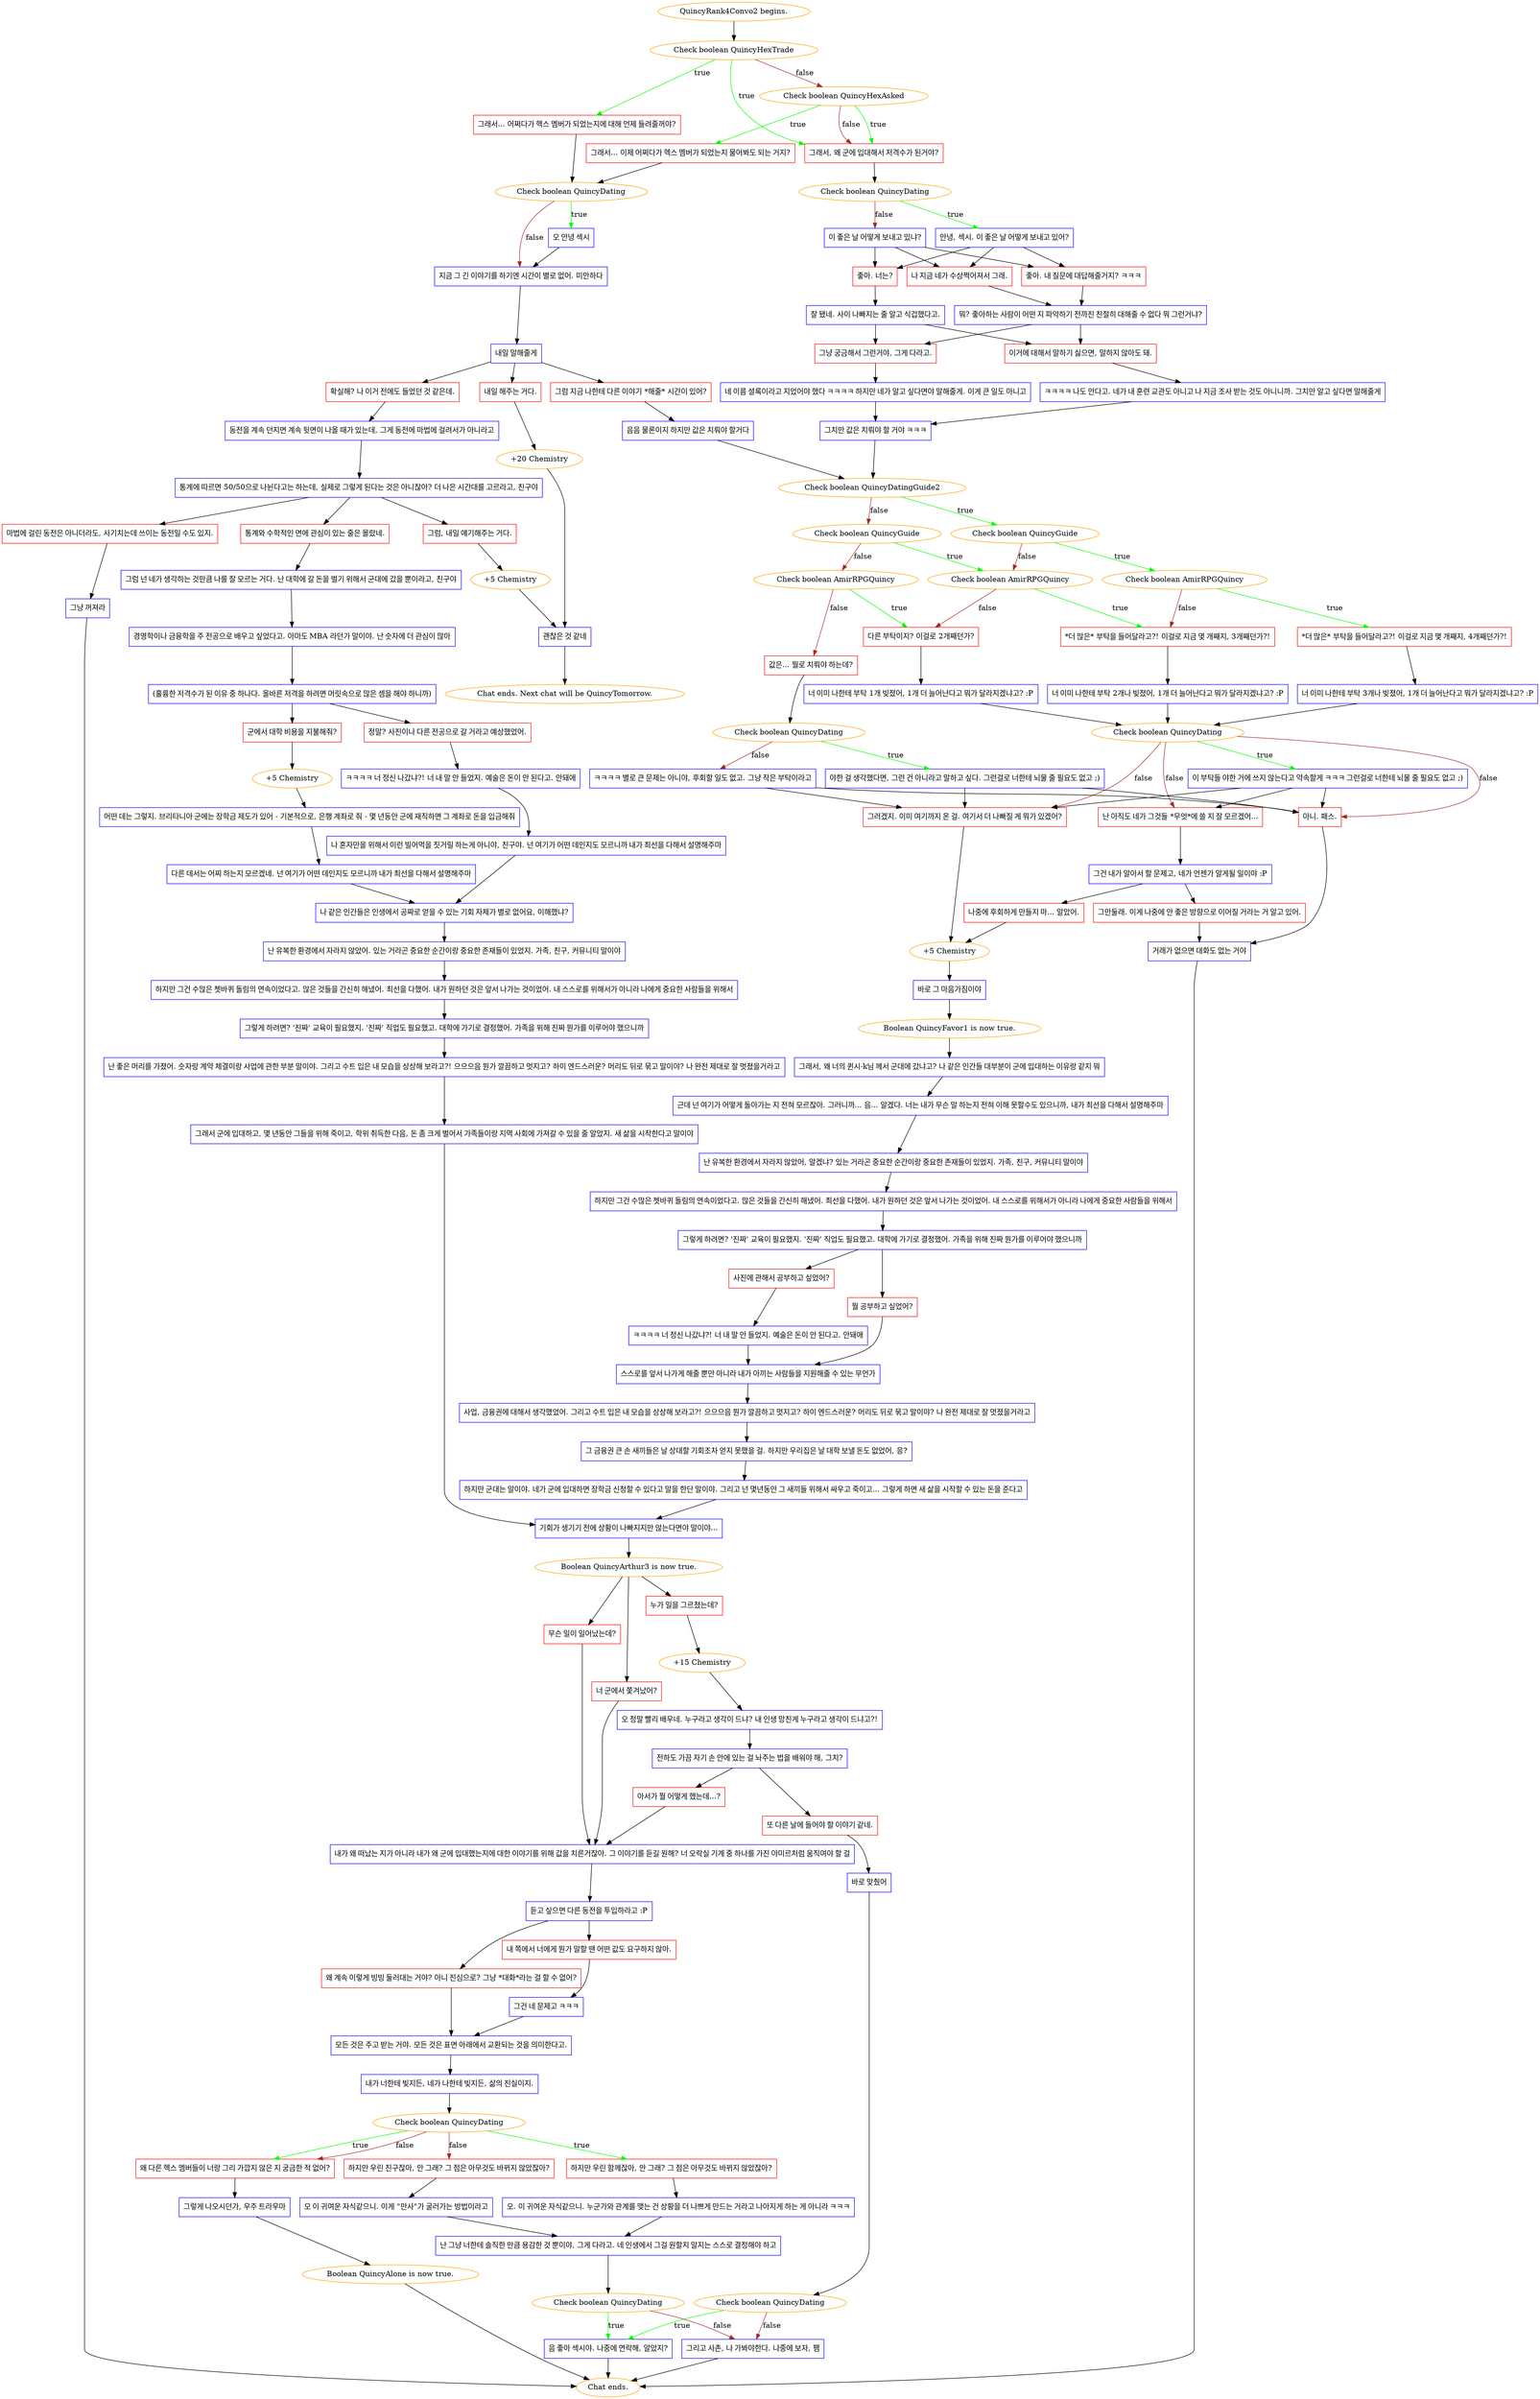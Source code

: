 digraph {
	"QuincyRank4Convo2 begins." [color=orange];
		"QuincyRank4Convo2 begins." -> j2253162781;
	j2253162781 [label="Check boolean QuincyHexTrade",color=orange];
		j2253162781 -> j3158217209 [label=true,color=green];
		j2253162781 -> j3298459594 [label=true,color=green];
		j2253162781 -> j3813648319 [label=false,color=brown];
	j3158217209 [label="그래서, 왜 군에 입대해서 저격수가 된거야?",shape=box,color=red];
		j3158217209 -> j975604575;
	j3298459594 [label="그래서... 어쩌다가 헥스 멤버가 되었는지에 대해 언제 들려줄꺼야?",shape=box,color=red];
		j3298459594 -> j1313632766;
	j3813648319 [label="Check boolean QuincyHexAsked",color=orange];
		j3813648319 -> j874304598 [label=true,color=green];
		j3813648319 -> j3158217209 [label=true,color=green];
		j3813648319 -> j3158217209 [label=false,color=brown];
	j975604575 [label="Check boolean QuincyDating",color=orange];
		j975604575 -> j1713596277 [label=true,color=green];
		j975604575 -> j803643032 [label=false,color=brown];
	j1313632766 [label="Check boolean QuincyDating",color=orange];
		j1313632766 -> j3695226123 [label=true,color=green];
		j1313632766 -> j1354313113 [label=false,color=brown];
	j874304598 [label="그래서... 이제 어쩌다가 헥스 멤버가 되었는지 물어봐도 되는 거지?",shape=box,color=red];
		j874304598 -> j1313632766;
	j1713596277 [label="안녕, 섹시. 이 좋은 날 어떻게 보내고 있어?",shape=box,color=blue];
		j1713596277 -> j3671399121;
		j1713596277 -> j726060049;
		j1713596277 -> j4174780911;
	j803643032 [label="이 좋은 날 어떻게 보내고 있냐?",shape=box,color=blue];
		j803643032 -> j3671399121;
		j803643032 -> j726060049;
		j803643032 -> j4174780911;
	j3695226123 [label="오 안녕 섹시",shape=box,color=blue];
		j3695226123 -> j1354313113;
	j1354313113 [label="지금 그 긴 이야기를 하기엔 시간이 별로 없어. 미안하다",shape=box,color=blue];
		j1354313113 -> j1769957881;
	j3671399121 [label="좋아. 너는?",shape=box,color=red];
		j3671399121 -> j1399257219;
	j726060049 [label="나 지금 네가 수상쩍어져서 그래.",shape=box,color=red];
		j726060049 -> j2174833766;
	j4174780911 [label="좋아. 내 질문에 대답해줄거지? ㅋㅋㅋ",shape=box,color=red];
		j4174780911 -> j2174833766;
	j1769957881 [label="내일 말해줄게",shape=box,color=blue];
		j1769957881 -> j3348347474;
		j1769957881 -> j1069355970;
		j1769957881 -> j1747331341;
	j1399257219 [label="잘 됐네. 사이 나빠지는 줄 알고 식겁했다고.",shape=box,color=blue];
		j1399257219 -> j689607635;
		j1399257219 -> j456464320;
	j2174833766 [label="뭐? 좋아하는 사람이 어떤 지 파악하기 전까진 친절히 대해줄 수 없다 뭐 그런거냐?",shape=box,color=blue];
		j2174833766 -> j689607635;
		j2174833766 -> j456464320;
	j3348347474 [label="그럼 지금 나한테 다른 이야기 *해줄* 시간이 있어?",shape=box,color=red];
		j3348347474 -> j968805054;
	j1069355970 [label="확실해? 나 이거 전에도 들었던 것 같은데.",shape=box,color=red];
		j1069355970 -> j897905598;
	j1747331341 [label="내일 해주는 거다.",shape=box,color=red];
		j1747331341 -> j592226154;
	j689607635 [label="그냥 궁금해서 그런거야, 그게 다라고.",shape=box,color=red];
		j689607635 -> j3777011864;
	j456464320 [label="이거에 대해서 말하기 싫으면, 말하지 않아도 돼.",shape=box,color=red];
		j456464320 -> j3036847512;
	j968805054 [label="음음 물론이지 하지만 값은 치뤄야 할거다",shape=box,color=blue];
		j968805054 -> j3024806683;
	j897905598 [label="동전을 계속 던지면 계속 뒷면이 나올 때가 있는데, 그게 동전에 마법에 걸려서가 아니라고",shape=box,color=blue];
		j897905598 -> j3902151572;
	j592226154 [label="+20 Chemistry",color=orange];
		j592226154 -> j3207248427;
	j3777011864 [label="네 이름 셜록이라고 지었어야 했다 ㅋㅋㅋㅋ 하지만 네가 알고 싶다면야 말해줄게. 이게 큰 일도 아니고",shape=box,color=blue];
		j3777011864 -> j2009037452;
	j3036847512 [label="ㅋㅋㅋㅋ 나도 안다고. 네가 내 훈련 교관도 아니고 나 지금 조사 받는 것도 아니니까. 그치만 알고 싶다면 말해줄게",shape=box,color=blue];
		j3036847512 -> j2009037452;
	j3024806683 [label="Check boolean QuincyDatingGuide2",color=orange];
		j3024806683 -> j669743190 [label=true,color=green];
		j3024806683 -> j43061601 [label=false,color=brown];
	j3902151572 [label="통계에 따르면 50/50으로 나뉜다고는 하는데, 실제로 그렇게 된다는 것은 아니잖아? 더 나은 시간대를 고르라고, 친구야",shape=box,color=blue];
		j3902151572 -> j1715528435;
		j3902151572 -> j2209220155;
		j3902151572 -> j2154584203;
	j3207248427 [label="괜찮은 것 같네",shape=box,color=blue];
		j3207248427 -> "Chat ends. Next chat will be QuincyTomorrow.";
	j2009037452 [label="그치만 값은 치뤄야 할 거야 ㅋㅋㅋ",shape=box,color=blue];
		j2009037452 -> j3024806683;
	j669743190 [label="Check boolean QuincyGuide",color=orange];
		j669743190 -> j2725101485 [label=true,color=green];
		j669743190 -> j2826705318 [label=false,color=brown];
	j43061601 [label="Check boolean QuincyGuide",color=orange];
		j43061601 -> j2826705318 [label=true,color=green];
		j43061601 -> j2323465099 [label=false,color=brown];
	j1715528435 [label="통계와 수학적인 면에 관심이 있는 줄은 몰랐네.",shape=box,color=red];
		j1715528435 -> j1813919087;
	j2209220155 [label="마법에 걸린 동전은 아니더라도, 사기치는데 쓰이는 동전일 수도 있지.",shape=box,color=red];
		j2209220155 -> j755280140;
	j2154584203 [label="그럼, 내일 얘기해주는 거다.",shape=box,color=red];
		j2154584203 -> j3523642642;
	"Chat ends. Next chat will be QuincyTomorrow." [color=orange];
	j2725101485 [label="Check boolean AmirRPGQuincy",color=orange];
		j2725101485 -> j1196127690 [label=true,color=green];
		j2725101485 -> j4232251387 [label=false,color=brown];
	j2826705318 [label="Check boolean AmirRPGQuincy",color=orange];
		j2826705318 -> j4232251387 [label=true,color=green];
		j2826705318 -> j839780167 [label=false,color=brown];
	j2323465099 [label="Check boolean AmirRPGQuincy",color=orange];
		j2323465099 -> j839780167 [label=true,color=green];
		j2323465099 -> j537473625 [label=false,color=brown];
	j1813919087 [label="그럼 넌 네가 생각하는 것만큼 나를 잘 모르는 거다. 난 대학에 갈 돈을 벌기 위해서 군대에 갔을 뿐이라고, 친구야",shape=box,color=blue];
		j1813919087 -> j483158456;
	j755280140 [label="그냥 꺼져라",shape=box,color=blue];
		j755280140 -> "Chat ends.";
	j3523642642 [label="+5 Chemistry",color=orange];
		j3523642642 -> j3207248427;
	j1196127690 [label="*더 많은* 부탁을 들어달라고?! 이걸로 지금 몇 개째지, 4개째던가?!",shape=box,color=red];
		j1196127690 -> j132267848;
	j4232251387 [label="*더 많은* 부탁을 들어달라고?! 이걸로 지금 몇 개째지, 3개째던가?!",shape=box,color=red];
		j4232251387 -> j1841069864;
	j839780167 [label="다른 부탁이지? 이걸로 2개째던가?",shape=box,color=red];
		j839780167 -> j3022826755;
	j537473625 [label="값은... 뭘로 치뤄야 하는데?",shape=box,color=red];
		j537473625 -> j1693636721;
	j483158456 [label="경영학이나 금융학을 주 전공으로 배우고 싶었다고. 아마도 MBA 라던가 말이야. 난 숫자에 더 관심이 많아",shape=box,color=blue];
		j483158456 -> j2862311838;
	"Chat ends." [color=orange];
	j132267848 [label="너 이미 나한테 부탁 3개나 빚졌어, 1개 더 늘어난다고 뭐가 달라지겠냐고? :P",shape=box,color=blue];
		j132267848 -> j3185193467;
	j1841069864 [label="너 이미 나한테 부탁 2개나 빚졌어, 1개 더 늘어난다고 뭐가 달라지겠냐고? :P",shape=box,color=blue];
		j1841069864 -> j3185193467;
	j3022826755 [label="너 이미 나한테 부탁 1개 빚졌어, 1개 더 늘어난다고 뭐가 달라지겠냐고? :P",shape=box,color=blue];
		j3022826755 -> j3185193467;
	j1693636721 [label="Check boolean QuincyDating",color=orange];
		j1693636721 -> j1291128631 [label=true,color=green];
		j1693636721 -> j3191137930 [label=false,color=brown];
	j2862311838 [label="(훌륭한 저격수가 된 이유 중 하나다. 올바른 저격을 하려면 머릿속으로 많은 셈을 해야 하니까)",shape=box,color=blue];
		j2862311838 -> j1627505148;
		j2862311838 -> j2936026808;
	j3185193467 [label="Check boolean QuincyDating",color=orange];
		j3185193467 -> j3689604616 [label=true,color=green];
		j3185193467 -> j822092941 [label=false,color=brown];
		j3185193467 -> j110193542 [label=false,color=brown];
		j3185193467 -> j934108257 [label=false,color=brown];
	j1291128631 [label="야한 걸 생각했다면, 그런 건 아니라고 말하고 싶다. 그런걸로 너한테 뇌물 줄 필요도 없고 ;)",shape=box,color=blue];
		j1291128631 -> j934108257;
		j1291128631 -> j110193542;
	j3191137930 [label="ㅋㅋㅋㅋ 별로 큰 문제는 아니야, 후회할 일도 없고. 그냥 작은 부탁이라고",shape=box,color=blue];
		j3191137930 -> j934108257;
		j3191137930 -> j110193542;
	j1627505148 [label="정말? 사진이나 다른 전공으로 갈 거라고 예상했었어.",shape=box,color=red];
		j1627505148 -> j3837936923;
	j2936026808 [label="군에서 대학 비용을 지불해줘?",shape=box,color=red];
		j2936026808 -> j2867702378;
	j3689604616 [label="이 부탁들 야한 거에 쓰지 않는다고 약속할게 ㅋㅋㅋ 그런걸로 너한테 뇌물 줄 필요도 없고 ;)",shape=box,color=blue];
		j3689604616 -> j822092941;
		j3689604616 -> j110193542;
		j3689604616 -> j934108257;
	j822092941 [label="난 아직도 네가 그것들 *무엇*에 쓸 지 잘 모르겠어...",shape=box,color=red];
		j822092941 -> j4157424178;
	j110193542 [label="아니. 패스.",shape=box,color=red];
		j110193542 -> j215236561;
	j934108257 [label="그러겠지. 이미 여기까지 온 걸. 여기서 더 나빠질 게 뭐가 있겠어?",shape=box,color=red];
		j934108257 -> j3784679526;
	j3837936923 [label="ㅋㅋㅋㅋ 너 정신 나갔냐?! 너 내 말 안 들었지. 예술은 돈이 안 된다고. 안돼애",shape=box,color=blue];
		j3837936923 -> j3964537334;
	j2867702378 [label="+5 Chemistry",color=orange];
		j2867702378 -> j2338842608;
	j4157424178 [label="그건 내가 알아서 할 문제고, 네가 언젠가 알게될 일이야 :P",shape=box,color=blue];
		j4157424178 -> j2553684657;
		j4157424178 -> j2479224873;
	j215236561 [label="거래가 없으면 대화도 없는 거야",shape=box,color=blue];
		j215236561 -> "Chat ends.";
	j3784679526 [label="+5 Chemistry",color=orange];
		j3784679526 -> j2856483542;
	j3964537334 [label="나 혼자만을 위해서 이런 빌어먹을 짓거릴 하는게 아니야, 친구야. 넌 여기가 어떤 데인지도 모르니까 내가 최선을 다해서 설명해주마",shape=box,color=blue];
		j3964537334 -> j690392029;
	j2338842608 [label="어떤 데는 그렇지. 브리타니아 군에는 장학금 제도가 있어 - 기본적으로, 은행 계좌로 줘 - 몇 년동안 군에 재직하면 그 계좌로 돈을 입금해줘",shape=box,color=blue];
		j2338842608 -> j2653813146;
	j2553684657 [label="나중에 후회하게 만들지 마... 알았어.",shape=box,color=red];
		j2553684657 -> j3784679526;
	j2479224873 [label="그만둘래. 이게 나중에 안 좋은 방향으로 이어질 거라는 거 알고 있어.",shape=box,color=red];
		j2479224873 -> j215236561;
	j2856483542 [label="바로 그 마음가짐이야",shape=box,color=blue];
		j2856483542 -> j2144822621;
	j690392029 [label="나 같은 인간들은 인생에서 공짜로 얻을 수 있는 기회 자체가 별로 없어요, 이해했냐?",shape=box,color=blue];
		j690392029 -> j4156618547;
	j2653813146 [label="다른 데서는 어찌 하는지 모르겠네. 넌 여기가 어떤 데인지도 모르니까 내가 최선을 다해서 설명해주마",shape=box,color=blue];
		j2653813146 -> j690392029;
	j2144822621 [label="Boolean QuincyFavor1 is now true.",color=orange];
		j2144822621 -> j359351372;
	j4156618547 [label="난 유복한 환경에서 자라지 않았어. 있는 거라곤 중요한 순간이랑 중요한 존재들이 있었지. 가족, 친구, 커뮤니티 말이야",shape=box,color=blue];
		j4156618547 -> j3595119969;
	j359351372 [label="그래서, 왜 너의 퀸시-k님 께서 군대에 갔냐고? 나 같은 인간들 대부분이 군에 입대하는 이유랑 같지 뭐",shape=box,color=blue];
		j359351372 -> j2729204910;
	j3595119969 [label="하지만 그건 수많은 쳇바퀴 돌림의 연속이었다고. 많은 것들을 간신히 해냈어. 최선을 다했어. 내가 원하던 것은 앞서 나가는 것이었어. 내 스스로를 위해서가 아니라 나에게 중요한 사람들을 위해서",shape=box,color=blue];
		j3595119969 -> j3549280519;
	j2729204910 [label="근데 넌 여기가 어떻게 돌아가는 지 전혀 모르잖아. 그러니까... 음... 알겠다. 너는 내가 무슨 말 하는지 전혀 이해 못할수도 있으니까, 내가 최선을 다해서 설명해주마",shape=box,color=blue];
		j2729204910 -> j1836372412;
	j3549280519 [label="그렇게 하려면? '진짜' 교육이 필요했지. '진짜' 직업도 필요했고. 대학에 가기로 결정했어. 가족을 위해 진짜 뭔가를 이루어야 했으니까",shape=box,color=blue];
		j3549280519 -> j107118085;
	j1836372412 [label="난 유복한 환경에서 자라지 않았어, 알겠냐? 있는 거라곤 중요한 순간이랑 중요한 존재들이 있었지. 가족, 친구, 커뮤니티 말이야",shape=box,color=blue];
		j1836372412 -> j3714421131;
	j107118085 [label="난 좋은 머리를 가졌어. 숫자랑 계약 체결이랑 사업에 관한 부분 말이야. 그리고 수트 입은 내 모습을 상상해 보라고?! 으으으음 뭔가 깔끔하고 멋지고? 하이 엔드스러운? 머리도 뒤로 묶고 말이야? 나 완전 제대로 잘 멋졌을거라고",shape=box,color=blue];
		j107118085 -> j90343130;
	j3714421131 [label="하지만 그건 수많은 쳇바퀴 돌림의 연속이었다고. 많은 것들을 간신히 해냈어. 최선을 다했어. 내가 원하던 것은 앞서 나가는 것이었어. 내 스스로를 위해서가 아니라 나에게 중요한 사람들을 위해서",shape=box,color=blue];
		j3714421131 -> j981680888;
	j90343130 [label="그래서 군에 입대하고, 몇 년동안 그들을 위해 죽이고, 학위 취득한 다음, 돈 좀 크게 벌어서 가족들이랑 지역 사회에 가져갈 수 있을 줄 알았지. 새 삶을 시작한다고 말이야",shape=box,color=blue];
		j90343130 -> j3625096791;
	j981680888 [label="그렇게 하려면? '진짜' 교육이 필요했지. '진짜' 직업도 필요했고. 대학에 가기로 결정했어. 가족을 위해 진짜 뭔가를 이루어야 했으니까",shape=box,color=blue];
		j981680888 -> j2764582086;
		j981680888 -> j2781918089;
	j3625096791 [label="기회가 생기기 전에 상황이 나빠지지만 않는다면야 말이야...",shape=box,color=blue];
		j3625096791 -> j2003456676;
	j2764582086 [label="사진에 관해서 공부하고 싶었어?",shape=box,color=red];
		j2764582086 -> j3224387459;
	j2781918089 [label="뭘 공부하고 싶었어?",shape=box,color=red];
		j2781918089 -> j3329511653;
	j2003456676 [label="Boolean QuincyArthur3 is now true.",color=orange];
		j2003456676 -> j2017777868;
		j2003456676 -> j2850265697;
		j2003456676 -> j3210723664;
	j3224387459 [label="ㅋㅋㅋㅋ 너 정신 나갔냐?! 너 내 말 안 들었지. 예술은 돈이 안 된다고. 안돼애",shape=box,color=blue];
		j3224387459 -> j3329511653;
	j3329511653 [label="스스로를 앞서 나가게 해줄 뿐만 아니라 내가 아끼는 사람들을 지원해줄 수 있는 무언가",shape=box,color=blue];
		j3329511653 -> j2765981234;
	j2017777868 [label="무슨 일이 일어났는데?",shape=box,color=red];
		j2017777868 -> j1421110581;
	j2850265697 [label="누가 일을 그르쳤는데?",shape=box,color=red];
		j2850265697 -> j3262534025;
	j3210723664 [label="너 군에서 쫓겨났어?",shape=box,color=red];
		j3210723664 -> j1421110581;
	j2765981234 [label="사업, 금융권에 대해서 생각했었어. 그리고 수트 입은 내 모습을 상상해 보라고?! 으으으음 뭔가 깔끔하고 멋지고? 하이 엔드스러운? 머리도 뒤로 묶고 말이야? 나 완전 제대로 잘 멋졌을거라고",shape=box,color=blue];
		j2765981234 -> j1202885893;
	j1421110581 [label="내가 왜 떠났는 지가 아니라 내가 왜 군에 입대했는지에 대한 이야기를 위해 값을 치른거잖아. 그 이야기를 듣길 원해? 너 오락실 기계 중 하나를 가진 아미르처럼 움직여야 할 걸",shape=box,color=blue];
		j1421110581 -> j945334972;
	j3262534025 [label="+15 Chemistry",color=orange];
		j3262534025 -> j3109153113;
	j1202885893 [label="그 금융권 큰 손 새끼들은 날 상대할 기회조차 얻지 못했을 걸. 하지만 우리집은 날 대학 보낼 돈도 없었어, 응?",shape=box,color=blue];
		j1202885893 -> j3041043336;
	j945334972 [label="듣고 싶으면 다른 동전을 투입하라고 :P",shape=box,color=blue];
		j945334972 -> j2399062706;
		j945334972 -> j1321187613;
	j3109153113 [label="오 정말 빨리 배우네. 누구라고 생각이 드냐? 내 인생 망친게 누구라고 생각이 드냐고?!",shape=box,color=blue];
		j3109153113 -> j4060542345;
	j3041043336 [label="하지만 군대는 말이야. 네가 군에 입대하면 장학금 신청할 수 있다고 말을 한단 말이야. 그리고 넌 몇년동안 그 새끼들 위해서 싸우고 죽이고... 그렇게 하면 새 삶을 시작할 수 있는 돈을 준다고",shape=box,color=blue];
		j3041043336 -> j3625096791;
	j2399062706 [label="왜 계속 이렇게 빙빙 둘러대는 거야? 아니 진심으로? 그냥 *대화*라는 걸 할 수 없어?",shape=box,color=red];
		j2399062706 -> j1357533867;
	j1321187613 [label="내 쪽에서 너에게 뭔가 말할 땐 어떤 값도 요구하지 않아.",shape=box,color=red];
		j1321187613 -> j561255085;
	j4060542345 [label="전하도 가끔 자기 손 안에 있는 걸 놔주는 법을 배워야 해, 그치?",shape=box,color=blue];
		j4060542345 -> j1624087921;
		j4060542345 -> j94093050;
	j1357533867 [label="모든 것은 주고 받는 거야. 모든 것은 표면 아래에서 교환되는 것을 의미한다고.",shape=box,color=blue];
		j1357533867 -> j2515327485;
	j561255085 [label="그건 네 문제고 ㅋㅋㅋ",shape=box,color=blue];
		j561255085 -> j1357533867;
	j1624087921 [label="아서가 뭘 어떻게 했는데...?",shape=box,color=red];
		j1624087921 -> j1421110581;
	j94093050 [label="또 다른 날에 들어야 할 이야기 같네.",shape=box,color=red];
		j94093050 -> j1579278271;
	j2515327485 [label="내가 너한테 빚지든, 네가 나한테 빚지든, 삶의 진실이지.",shape=box,color=blue];
		j2515327485 -> j2519863613;
	j1579278271 [label="바로 맞췄어",shape=box,color=blue];
		j1579278271 -> j2650928113;
	j2519863613 [label="Check boolean QuincyDating",color=orange];
		j2519863613 -> j3688054517 [label=true,color=green];
		j2519863613 -> j778539094 [label=true,color=green];
		j2519863613 -> j2215865295 [label=false,color=brown];
		j2519863613 -> j778539094 [label=false,color=brown];
	j2650928113 [label="Check boolean QuincyDating",color=orange];
		j2650928113 -> j1005524831 [label=true,color=green];
		j2650928113 -> j3345908716 [label=false,color=brown];
	j3688054517 [label="하지만 우린 함께잖아, 안 그래? 그 점은 아무것도 바뀌지 않았잖아?",shape=box,color=red];
		j3688054517 -> j2294835490;
	j778539094 [label="왜 다른 헥스 멤버들이 너랑 그리 가깝지 않은 지 궁금한 적 없어?",shape=box,color=red];
		j778539094 -> j576974444;
	j2215865295 [label="하지만 우린 친구잖아, 안 그래? 그 점은 아무것도 바뀌지 않았잖아?",shape=box,color=red];
		j2215865295 -> j406318617;
	j1005524831 [label="음 좋아 섹시야. 나중에 연락해, 알았지?",shape=box,color=blue];
		j1005524831 -> "Chat ends.";
	j3345908716 [label="그리고 사촌, 나 가봐야한다. 나중에 보자, 팸",shape=box,color=blue];
		j3345908716 -> "Chat ends.";
	j2294835490 [label="오. 이 귀여운 자식같으니. 누군가와 관계를 맺는 건 상황을 더 나쁘게 만드는 거라고 나아지게 하는 게 아니라 ㅋㅋㅋ",shape=box,color=blue];
		j2294835490 -> j225044939;
	j576974444 [label="그렇게 나오시던가, 우주 트라우마",shape=box,color=blue];
		j576974444 -> j2991450888;
	j406318617 [label="오 이 귀여운 자식같으니. 이게 \"만사\"가 굴러가는 방법이라고",shape=box,color=blue];
		j406318617 -> j225044939;
	j225044939 [label="난 그냥 너한테 솔직한 만큼 용감한 것 뿐이야, 그게 다라고. 네 인생에서 그걸 원할지 말지는 스스로 결정해야 하고",shape=box,color=blue];
		j225044939 -> j327474352;
	j2991450888 [label="Boolean QuincyAlone is now true.",color=orange];
		j2991450888 -> "Chat ends.";
	j327474352 [label="Check boolean QuincyDating",color=orange];
		j327474352 -> j1005524831 [label=true,color=green];
		j327474352 -> j3345908716 [label=false,color=brown];
}